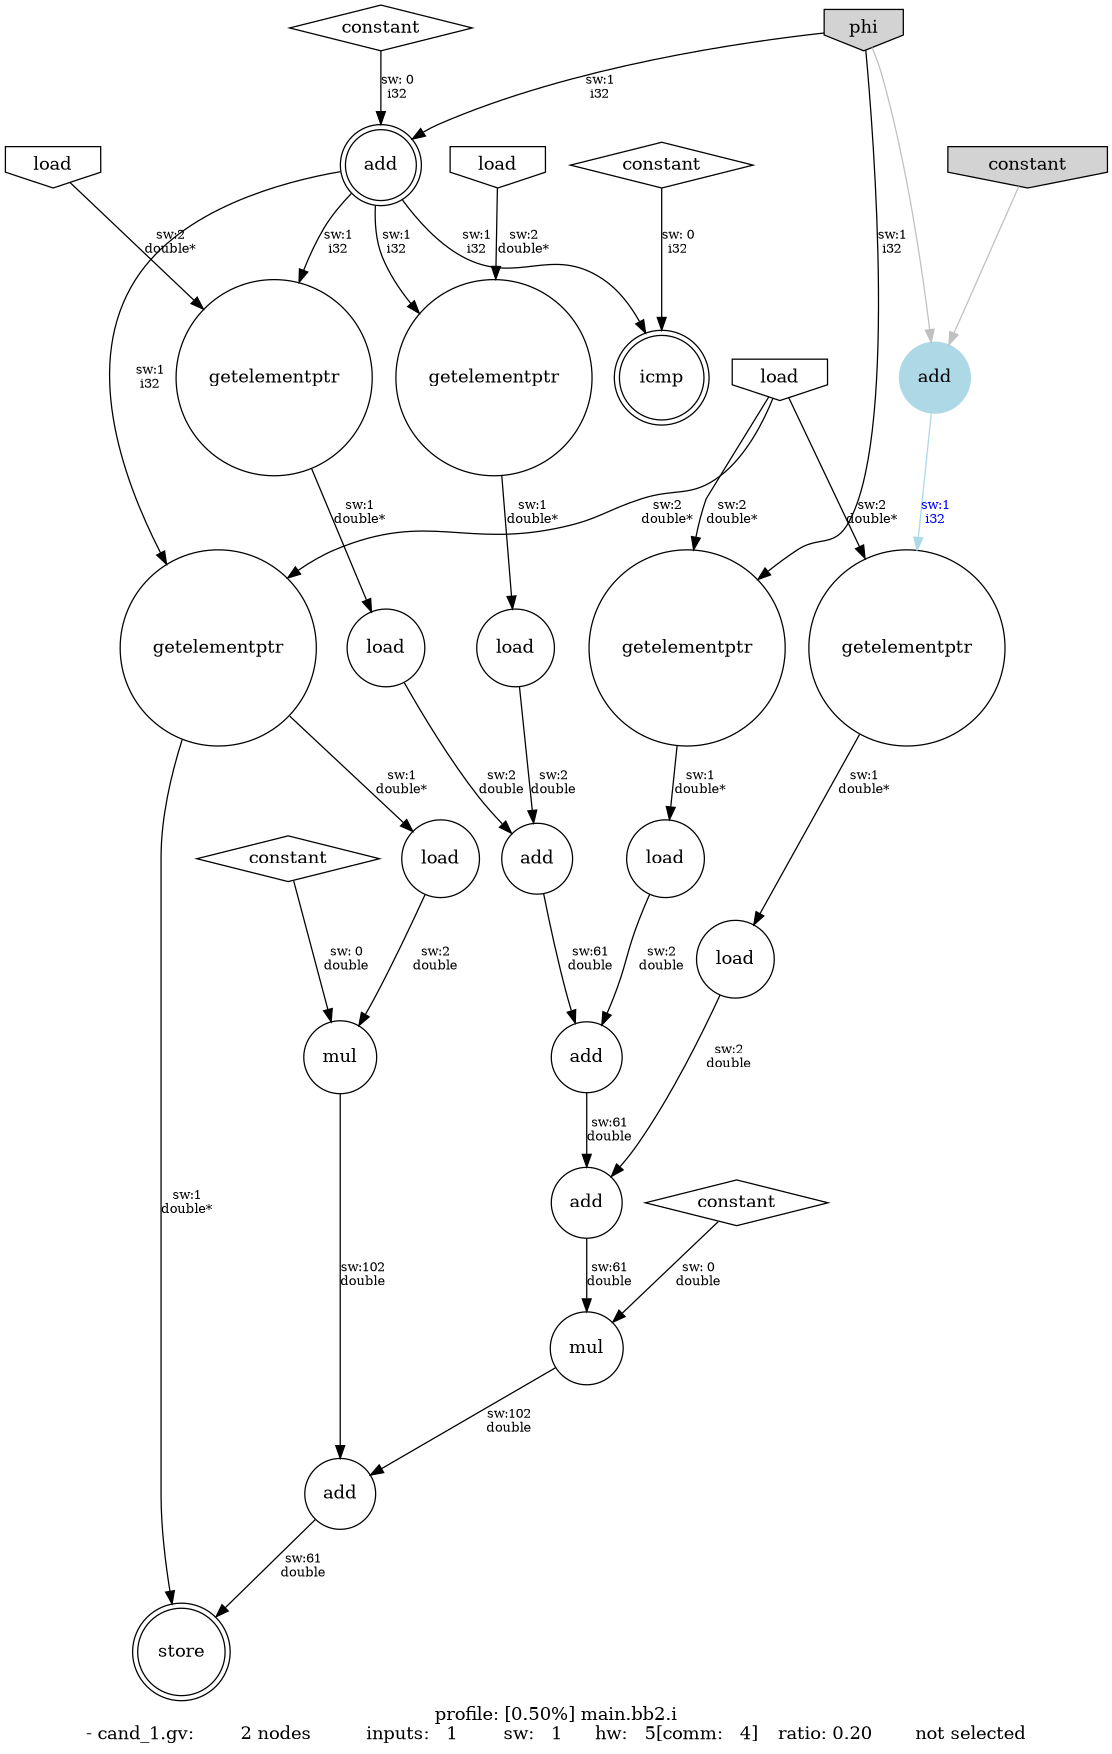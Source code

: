 digraph G {
size = "8.3,11.7"; //a4 size
label = "profile: [0.50%] main.bb2.i\n- cand_1.gv: 	   2 nodes 	 inputs:   1 	 sw:   1 	 hw:   5[comm:   4] 	 ratio: 0.20 	 not selected"
node_0 [ label = "phi" shape = "invhouse" rank = "source"];
node_1 [ label = "add" shape = "doublecircle" rank = "sink"];
node_2 [ label = "constant" shape = "diamond"];
node_3 [ label = "getelementptr" shape = "circle"];
node_4 [ label = "load" shape = "invhouse" rank = "source"];
node_5 [ label = "getelementptr" shape = "circle"];
node_6 [ label = "load" shape = "invhouse" rank = "source"];
node_7 [ label = "getelementptr" shape = "circle"];
node_8 [ label = "load" shape = "invhouse" rank = "source"];
node_9 [ label = "add" shape = "circle" style = "filled" color = "lightblue" ];
node_10 [ label = "constant" shape = "diamond" shape = "invhouse" rank = "source" style = "filled"                    bgcolor = "lightblue" ];
node_11 [ label = "getelementptr" shape = "circle"];
node_12 [ label = "getelementptr" shape = "circle"];
node_13 [ label = "load" shape = "circle"];
node_14 [ label = "load" shape = "circle"];
node_15 [ label = "add" shape = "circle"];
node_16 [ label = "load" shape = "circle"];
node_17 [ label = "add" shape = "circle"];
node_18 [ label = "load" shape = "circle"];
node_19 [ label = "add" shape = "circle"];
node_20 [ label = "mul" shape = "circle"];
node_21 [ label = "constant" shape = "diamond"];
node_22 [ label = "load" shape = "circle"];
node_23 [ label = "mul" shape = "circle"];
node_24 [ label = "constant" shape = "diamond"];
node_25 [ label = "add" shape = "circle"];
node_26 [ label = "store" shape = "doublecircle" rank = "sink"];
node_27 [ label = "icmp" shape = "doublecircle" rank = "sink"];
node_28 [ label = "constant" shape = "diamond"];
node_0 -> node_1 [ fontsize = 10 label = "sw:1\ni32"  ];
node_2 -> node_1 [ fontsize = 10 label = "sw: 0\ni32"  ];
node_4 -> node_3 [ fontsize = 10 label = "sw:2\ndouble*"  ];
node_1 -> node_3 [ fontsize = 10 label = "sw:1\ni32"  ];
node_6 -> node_5 [ fontsize = 10 label = "sw:2\ndouble*"  ];
node_1 -> node_5 [ fontsize = 10 label = "sw:1\ni32"  ];
node_8 -> node_7 [ fontsize = 10 label = "sw:2\ndouble*"  ];
node_1 -> node_7 [ fontsize = 10 label = "sw:1\ni32"  ];
node_0 -> node_9 [ fontsize = 10 label = "sw:1\ni32"  color = "gray" label = "" ];
node_10 -> node_9 [ fontsize = 10 label = "sw: 0\ni32"  color = "gray" label = "" ];
node_8 -> node_11 [ fontsize = 10 label = "sw:2\ndouble*"  ];
node_9 -> node_11 [ fontsize = 10 label = "sw:1\ni32"  fontcolor = "blue" color = "lightblue"  ];
node_8 -> node_12 [ fontsize = 10 label = "sw:2\ndouble*"  ];
node_0 -> node_12 [ fontsize = 10 label = "sw:1\ni32"  ];
node_3 -> node_13 [ fontsize = 10 label = "sw:1\ndouble*"  ];
node_5 -> node_14 [ fontsize = 10 label = "sw:1\ndouble*"  ];
node_13 -> node_15 [ fontsize = 10 label = "sw:2\ndouble"  ];
node_14 -> node_15 [ fontsize = 10 label = "sw:2\ndouble"  ];
node_12 -> node_16 [ fontsize = 10 label = "sw:1\ndouble*"  ];
node_15 -> node_17 [ fontsize = 10 label = "sw:61\ndouble"  ];
node_16 -> node_17 [ fontsize = 10 label = "sw:2\ndouble"  ];
node_11 -> node_18 [ fontsize = 10 label = "sw:1\ndouble*"  ];
node_17 -> node_19 [ fontsize = 10 label = "sw:61\ndouble"  ];
node_18 -> node_19 [ fontsize = 10 label = "sw:2\ndouble"  ];
node_19 -> node_20 [ fontsize = 10 label = "sw:61\ndouble"  ];
node_21 -> node_20 [ fontsize = 10 label = "sw: 0\ndouble"  ];
node_7 -> node_22 [ fontsize = 10 label = "sw:1\ndouble*"  ];
node_22 -> node_23 [ fontsize = 10 label = "sw:2\ndouble"  ];
node_24 -> node_23 [ fontsize = 10 label = "sw: 0\ndouble"  ];
node_20 -> node_25 [ fontsize = 10 label = "sw:102\ndouble"  ];
node_23 -> node_25 [ fontsize = 10 label = "sw:102\ndouble"  ];
node_25 -> node_26 [ fontsize = 10 label = "sw:61\ndouble"  ];
node_7 -> node_26 [ fontsize = 10 label = "sw:1\ndouble*"  ];
node_1 -> node_27 [ fontsize = 10 label = "sw:1\ni32"  ];
node_28 -> node_27 [ fontsize = 10 label = "sw: 0\ni32"  ];


/* Additional source nodes */
node_0 [ shape = "invhouse" rank = "source" style = "filled" bgcolor = "lightblue" ];
}
